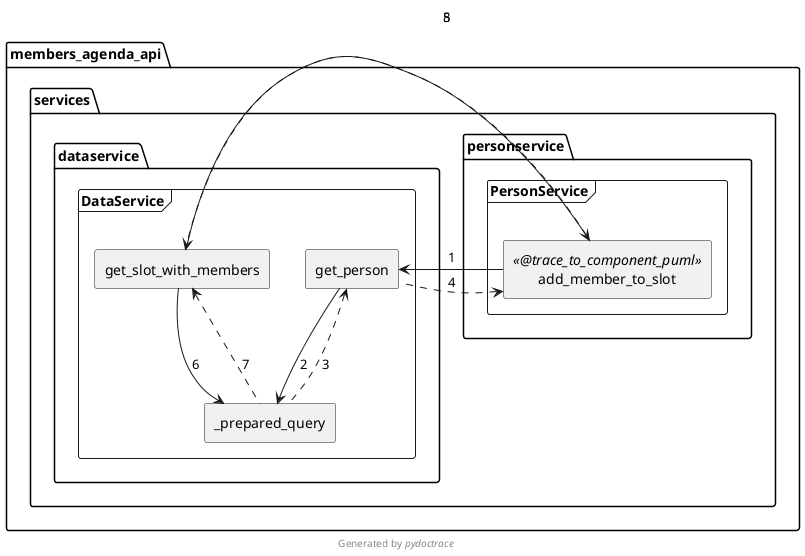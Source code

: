@startuml members_agenda_api.services.personservice.add_member_to_slot-component
skinparam BoxPadding 10
skinparam componentStyle rectangle

package members_agenda_api {
  package services {
    package personservice {
      frame PersonService {
        [members_agenda_api.services.personservice.PersonService.add_member_to_slot] as "add_member_to_slot" << @trace_to_component_puml >>
      }
    }
    package dataservice {
      frame DataService {
        [members_agenda_api.services.dataservice.DataService.get_person] as "get_person"
        [members_agenda_api.services.dataservice.DataService._prepared_query] as "_prepared_query"
        [members_agenda_api.services.dataservice.DataService.get_slot_with_members] as "get_slot_with_members"
      }
    }
  }
}
[members_agenda_api.services.personservice.PersonService.add_member_to_slot] -> [members_agenda_api.services.dataservice.DataService.get_person] : 1
[members_agenda_api.services.personservice.PersonService.add_member_to_slot] <. [members_agenda_api.services.dataservice.DataService.get_person] : 4
[members_agenda_api.services.dataservice.DataService.get_person] --> [members_agenda_api.services.dataservice.DataService._prepared_query] : 2
[members_agenda_api.services.dataservice.DataService.get_person] <.. [members_agenda_api.services.dataservice.DataService._prepared_query] : 3
[members_agenda_api.services.personservice.PersonService.add_member_to_slot] -> [members_agenda_api.services.dataservice.DataService.get_slot_with_members] : 5
[members_agenda_api.services.personservice.PersonService.add_member_to_slot] <. [members_agenda_api.services.dataservice.DataService.get_slot_with_members] : 8
[members_agenda_api.services.dataservice.DataService.get_slot_with_members] --> [members_agenda_api.services.dataservice.DataService._prepared_query] : 6
[members_agenda_api.services.dataservice.DataService.get_slot_with_members] <.. [members_agenda_api.services.dataservice.DataService._prepared_query] : 7

footer Generated by //pydoctrace//
@enduml

